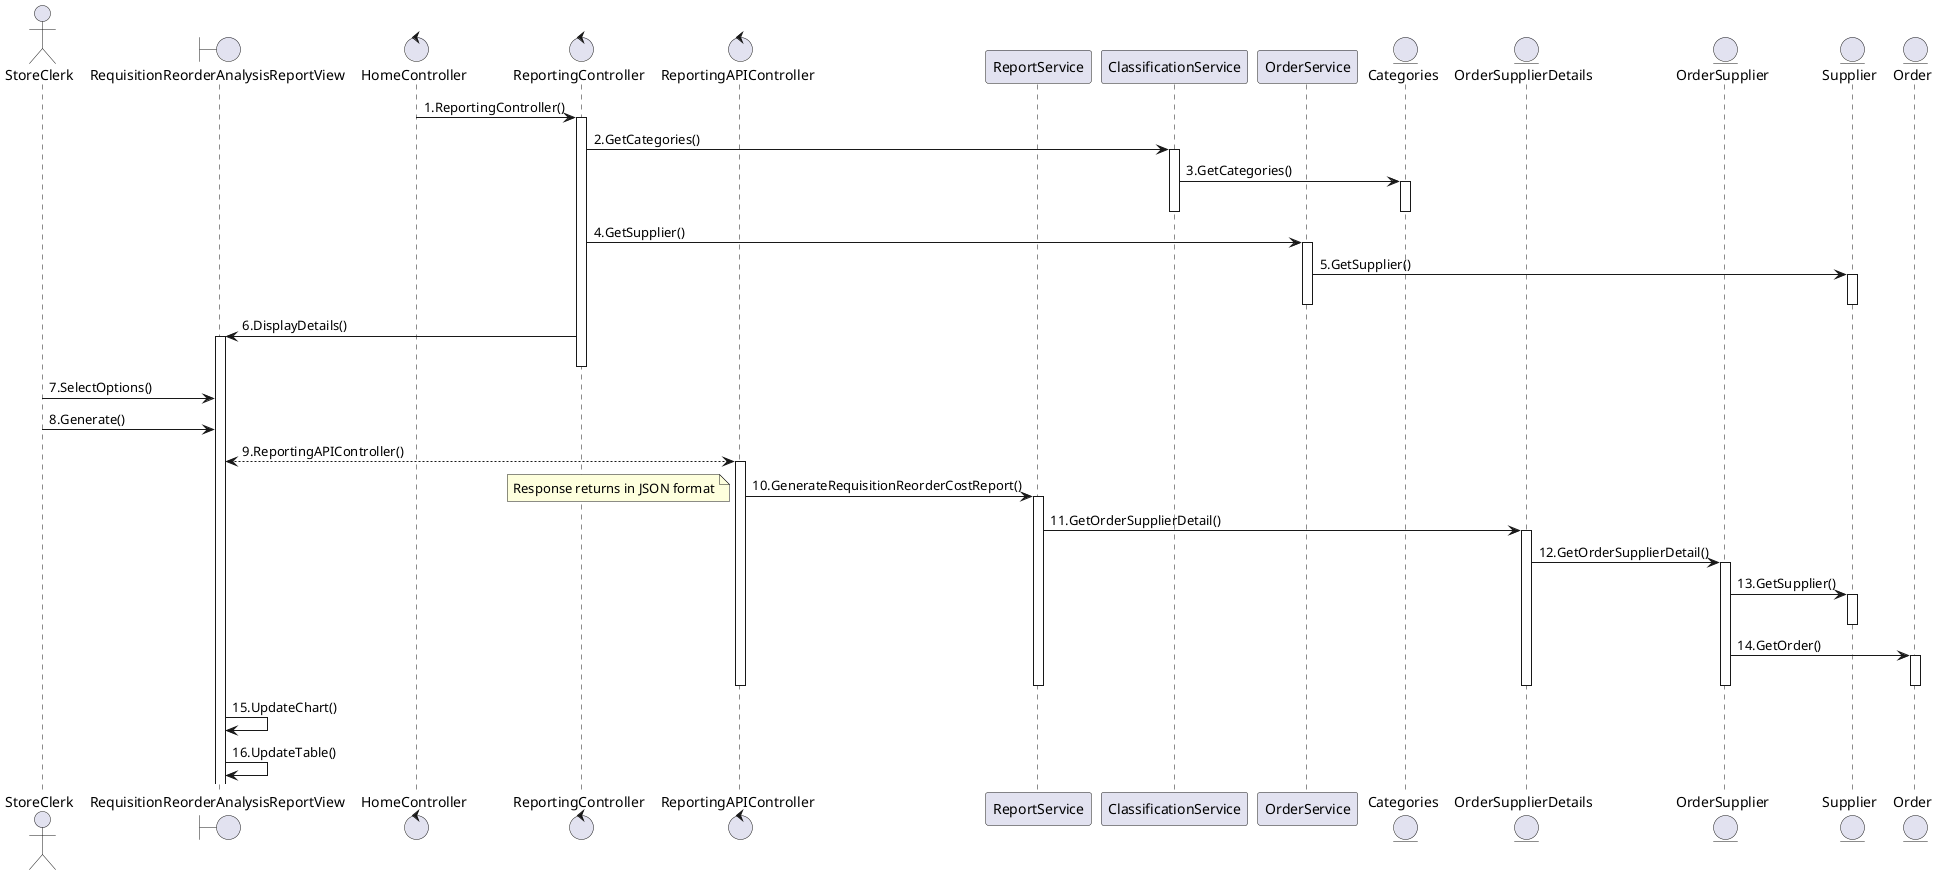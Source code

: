 @startuml
actor StoreClerk
boundary RequisitionReorderAnalysisReportView
control HomeController
control ReportingController
control ReportingAPIController
Participant ReportService
Participant ClassificationService
Participant OrderService
entity Categories
entity OrderSupplierDetails
entity OrderSupplier
entity Supplier
entity Order

HomeController -> ReportingController: 1.ReportingController()
activate ReportingController
ReportingController -> ClassificationService : 2.GetCategories()
activate ClassificationService
ClassificationService -> Categories: 3.GetCategories()
activate Categories
deactivate Categories
deactivate ClassificationService
ReportingController -> OrderService : 4.GetSupplier()
activate OrderService
OrderService -> Supplier: 5.GetSupplier()
activate Supplier
deactivate Supplier
deactivate OrderService
ReportingController -> RequisitionReorderAnalysisReportView: 6.DisplayDetails()
activate  RequisitionReorderAnalysisReportView
deactivate ReportingController
StoreClerk -> RequisitionReorderAnalysisReportView: 7.SelectOptions()
StoreClerk -> RequisitionReorderAnalysisReportView: 8.Generate()
RequisitionReorderAnalysisReportView<-->ReportingAPIController: 9.ReportingAPIController()
activate ReportingAPIController
ReportingAPIController -> ReportService: 10.GenerateRequisitionReorderCostReport()
activate ReportService
note left: Response returns in JSON format
ReportService -> OrderSupplierDetails: 11.GetOrderSupplierDetail()
activate OrderSupplierDetails
OrderSupplierDetails->OrderSupplier: 12.GetOrderSupplierDetail()
activate OrderSupplier
OrderSupplier->Supplier: 13.GetSupplier()
activate Supplier
deactivate Supplier
OrderSupplier->Order: 14.GetOrder()
activate Order
deactivate Order
deactivate OrderSupplier
deactivate OrderSupplierDetails
deactivate ReportService
deactivate ReportingAPIController
RequisitionReorderAnalysisReportView->RequisitionReorderAnalysisReportView: 15.UpdateChart()
RequisitionReorderAnalysisReportView->RequisitionReorderAnalysisReportView: 16.UpdateTable()

@enduml
